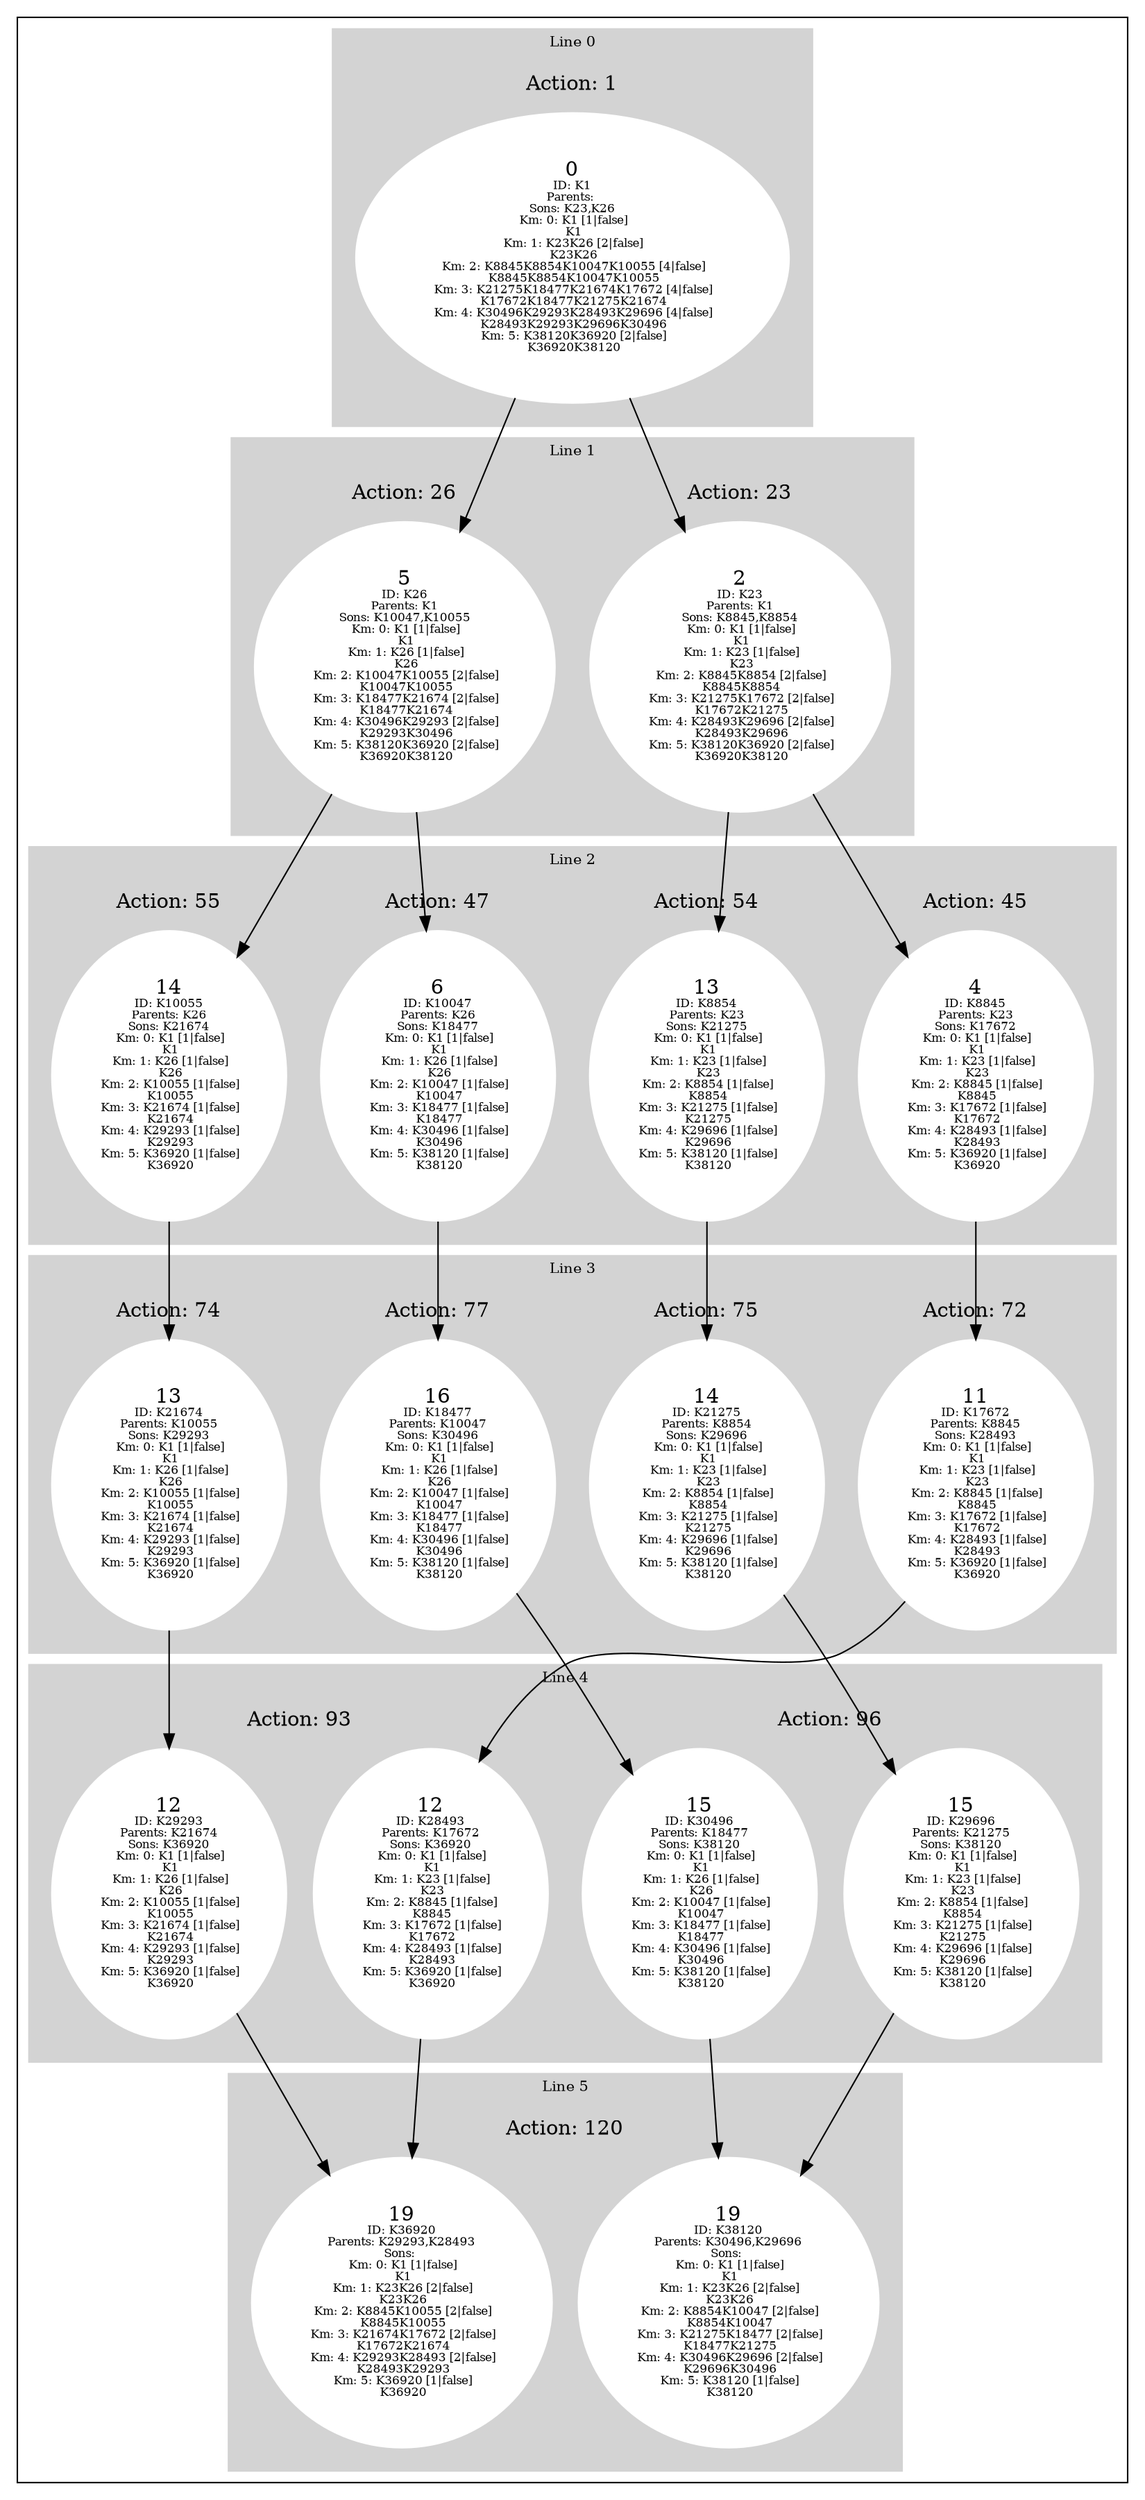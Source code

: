 digraph G {
subgraph cluster_info {
        subgraph cluster_0 {
        style=filled;
        color=lightgrey;
        node [style=filled,color=white];
        subgraph cluster_act_1 {
label = "Action: 1"step_K1 [label=<0<BR /><FONT POINT-SIZE="8">ID: K1</FONT><BR /><FONT POINT-SIZE="8">Parents: </FONT><BR /><FONT POINT-SIZE="8">Sons: K23,K26</FONT><BR /><FONT POINT-SIZE="8"> Km: 0: K1 [1|false]<BR /> K1</FONT><BR /><FONT POINT-SIZE="8"> Km: 1: K23K26 [2|false]<BR /> K23K26</FONT><BR /><FONT POINT-SIZE="8"> Km: 2: K8845K8854K10047K10055 [4|false]<BR /> K8845K8854K10047K10055</FONT><BR /><FONT POINT-SIZE="8"> Km: 3: K21275K18477K21674K17672 [4|false]<BR /> K17672K18477K21275K21674</FONT><BR /><FONT POINT-SIZE="8"> Km: 4: K30496K29293K28493K29696 [4|false]<BR /> K28493K29293K29696K30496</FONT><BR /><FONT POINT-SIZE="8"> Km: 5: K38120K36920 [2|false]<BR /> K36920K38120</FONT>>]
}

        fontsize="10"
        label = "Line 0";
        }

        subgraph cluster_4 {
        style=filled;
        color=lightgrey;
        node [style=filled,color=white];
        subgraph cluster_act_96 {
label = "Action: 96"step_K30496 [label=<15<BR /><FONT POINT-SIZE="8">ID: K30496</FONT><BR /><FONT POINT-SIZE="8">Parents: K18477</FONT><BR /><FONT POINT-SIZE="8">Sons: K38120</FONT><BR /><FONT POINT-SIZE="8"> Km: 0: K1 [1|false]<BR /> K1</FONT><BR /><FONT POINT-SIZE="8"> Km: 1: K26 [1|false]<BR /> K26</FONT><BR /><FONT POINT-SIZE="8"> Km: 2: K10047 [1|false]<BR /> K10047</FONT><BR /><FONT POINT-SIZE="8"> Km: 3: K18477 [1|false]<BR /> K18477</FONT><BR /><FONT POINT-SIZE="8"> Km: 4: K30496 [1|false]<BR /> K30496</FONT><BR /><FONT POINT-SIZE="8"> Km: 5: K38120 [1|false]<BR /> K38120</FONT>>]
step_K29696 [label=<15<BR /><FONT POINT-SIZE="8">ID: K29696</FONT><BR /><FONT POINT-SIZE="8">Parents: K21275</FONT><BR /><FONT POINT-SIZE="8">Sons: K38120</FONT><BR /><FONT POINT-SIZE="8"> Km: 0: K1 [1|false]<BR /> K1</FONT><BR /><FONT POINT-SIZE="8"> Km: 1: K23 [1|false]<BR /> K23</FONT><BR /><FONT POINT-SIZE="8"> Km: 2: K8854 [1|false]<BR /> K8854</FONT><BR /><FONT POINT-SIZE="8"> Km: 3: K21275 [1|false]<BR /> K21275</FONT><BR /><FONT POINT-SIZE="8"> Km: 4: K29696 [1|false]<BR /> K29696</FONT><BR /><FONT POINT-SIZE="8"> Km: 5: K38120 [1|false]<BR /> K38120</FONT>>]
}
subgraph cluster_act_93 {
label = "Action: 93"step_K29293 [label=<12<BR /><FONT POINT-SIZE="8">ID: K29293</FONT><BR /><FONT POINT-SIZE="8">Parents: K21674</FONT><BR /><FONT POINT-SIZE="8">Sons: K36920</FONT><BR /><FONT POINT-SIZE="8"> Km: 0: K1 [1|false]<BR /> K1</FONT><BR /><FONT POINT-SIZE="8"> Km: 1: K26 [1|false]<BR /> K26</FONT><BR /><FONT POINT-SIZE="8"> Km: 2: K10055 [1|false]<BR /> K10055</FONT><BR /><FONT POINT-SIZE="8"> Km: 3: K21674 [1|false]<BR /> K21674</FONT><BR /><FONT POINT-SIZE="8"> Km: 4: K29293 [1|false]<BR /> K29293</FONT><BR /><FONT POINT-SIZE="8"> Km: 5: K36920 [1|false]<BR /> K36920</FONT>>]
step_K28493 [label=<12<BR /><FONT POINT-SIZE="8">ID: K28493</FONT><BR /><FONT POINT-SIZE="8">Parents: K17672</FONT><BR /><FONT POINT-SIZE="8">Sons: K36920</FONT><BR /><FONT POINT-SIZE="8"> Km: 0: K1 [1|false]<BR /> K1</FONT><BR /><FONT POINT-SIZE="8"> Km: 1: K23 [1|false]<BR /> K23</FONT><BR /><FONT POINT-SIZE="8"> Km: 2: K8845 [1|false]<BR /> K8845</FONT><BR /><FONT POINT-SIZE="8"> Km: 3: K17672 [1|false]<BR /> K17672</FONT><BR /><FONT POINT-SIZE="8"> Km: 4: K28493 [1|false]<BR /> K28493</FONT><BR /><FONT POINT-SIZE="8"> Km: 5: K36920 [1|false]<BR /> K36920</FONT>>]
}
subgraph cluster_act_93 {
label = "Action: 93"step_K29293 [label=<12<BR /><FONT POINT-SIZE="8">ID: K29293</FONT><BR /><FONT POINT-SIZE="8">Parents: K21674</FONT><BR /><FONT POINT-SIZE="8">Sons: K36920</FONT><BR /><FONT POINT-SIZE="8"> Km: 0: K1 [1|false]<BR /> K1</FONT><BR /><FONT POINT-SIZE="8"> Km: 1: K26 [1|false]<BR /> K26</FONT><BR /><FONT POINT-SIZE="8"> Km: 2: K10055 [1|false]<BR /> K10055</FONT><BR /><FONT POINT-SIZE="8"> Km: 3: K21674 [1|false]<BR /> K21674</FONT><BR /><FONT POINT-SIZE="8"> Km: 4: K29293 [1|false]<BR /> K29293</FONT><BR /><FONT POINT-SIZE="8"> Km: 5: K36920 [1|false]<BR /> K36920</FONT>>]
step_K28493 [label=<12<BR /><FONT POINT-SIZE="8">ID: K28493</FONT><BR /><FONT POINT-SIZE="8">Parents: K17672</FONT><BR /><FONT POINT-SIZE="8">Sons: K36920</FONT><BR /><FONT POINT-SIZE="8"> Km: 0: K1 [1|false]<BR /> K1</FONT><BR /><FONT POINT-SIZE="8"> Km: 1: K23 [1|false]<BR /> K23</FONT><BR /><FONT POINT-SIZE="8"> Km: 2: K8845 [1|false]<BR /> K8845</FONT><BR /><FONT POINT-SIZE="8"> Km: 3: K17672 [1|false]<BR /> K17672</FONT><BR /><FONT POINT-SIZE="8"> Km: 4: K28493 [1|false]<BR /> K28493</FONT><BR /><FONT POINT-SIZE="8"> Km: 5: K36920 [1|false]<BR /> K36920</FONT>>]
}
subgraph cluster_act_96 {
label = "Action: 96"step_K30496 [label=<15<BR /><FONT POINT-SIZE="8">ID: K30496</FONT><BR /><FONT POINT-SIZE="8">Parents: K18477</FONT><BR /><FONT POINT-SIZE="8">Sons: K38120</FONT><BR /><FONT POINT-SIZE="8"> Km: 0: K1 [1|false]<BR /> K1</FONT><BR /><FONT POINT-SIZE="8"> Km: 1: K26 [1|false]<BR /> K26</FONT><BR /><FONT POINT-SIZE="8"> Km: 2: K10047 [1|false]<BR /> K10047</FONT><BR /><FONT POINT-SIZE="8"> Km: 3: K18477 [1|false]<BR /> K18477</FONT><BR /><FONT POINT-SIZE="8"> Km: 4: K30496 [1|false]<BR /> K30496</FONT><BR /><FONT POINT-SIZE="8"> Km: 5: K38120 [1|false]<BR /> K38120</FONT>>]
step_K29696 [label=<15<BR /><FONT POINT-SIZE="8">ID: K29696</FONT><BR /><FONT POINT-SIZE="8">Parents: K21275</FONT><BR /><FONT POINT-SIZE="8">Sons: K38120</FONT><BR /><FONT POINT-SIZE="8"> Km: 0: K1 [1|false]<BR /> K1</FONT><BR /><FONT POINT-SIZE="8"> Km: 1: K23 [1|false]<BR /> K23</FONT><BR /><FONT POINT-SIZE="8"> Km: 2: K8854 [1|false]<BR /> K8854</FONT><BR /><FONT POINT-SIZE="8"> Km: 3: K21275 [1|false]<BR /> K21275</FONT><BR /><FONT POINT-SIZE="8"> Km: 4: K29696 [1|false]<BR /> K29696</FONT><BR /><FONT POINT-SIZE="8"> Km: 5: K38120 [1|false]<BR /> K38120</FONT>>]
}

        fontsize="10"
        label = "Line 4";
        }

        subgraph cluster_2 {
        style=filled;
        color=lightgrey;
        node [style=filled,color=white];
        subgraph cluster_act_45 {
label = "Action: 45"step_K8845 [label=<4<BR /><FONT POINT-SIZE="8">ID: K8845</FONT><BR /><FONT POINT-SIZE="8">Parents: K23</FONT><BR /><FONT POINT-SIZE="8">Sons: K17672</FONT><BR /><FONT POINT-SIZE="8"> Km: 0: K1 [1|false]<BR /> K1</FONT><BR /><FONT POINT-SIZE="8"> Km: 1: K23 [1|false]<BR /> K23</FONT><BR /><FONT POINT-SIZE="8"> Km: 2: K8845 [1|false]<BR /> K8845</FONT><BR /><FONT POINT-SIZE="8"> Km: 3: K17672 [1|false]<BR /> K17672</FONT><BR /><FONT POINT-SIZE="8"> Km: 4: K28493 [1|false]<BR /> K28493</FONT><BR /><FONT POINT-SIZE="8"> Km: 5: K36920 [1|false]<BR /> K36920</FONT>>]
}
subgraph cluster_act_54 {
label = "Action: 54"step_K8854 [label=<13<BR /><FONT POINT-SIZE="8">ID: K8854</FONT><BR /><FONT POINT-SIZE="8">Parents: K23</FONT><BR /><FONT POINT-SIZE="8">Sons: K21275</FONT><BR /><FONT POINT-SIZE="8"> Km: 0: K1 [1|false]<BR /> K1</FONT><BR /><FONT POINT-SIZE="8"> Km: 1: K23 [1|false]<BR /> K23</FONT><BR /><FONT POINT-SIZE="8"> Km: 2: K8854 [1|false]<BR /> K8854</FONT><BR /><FONT POINT-SIZE="8"> Km: 3: K21275 [1|false]<BR /> K21275</FONT><BR /><FONT POINT-SIZE="8"> Km: 4: K29696 [1|false]<BR /> K29696</FONT><BR /><FONT POINT-SIZE="8"> Km: 5: K38120 [1|false]<BR /> K38120</FONT>>]
}
subgraph cluster_act_47 {
label = "Action: 47"step_K10047 [label=<6<BR /><FONT POINT-SIZE="8">ID: K10047</FONT><BR /><FONT POINT-SIZE="8">Parents: K26</FONT><BR /><FONT POINT-SIZE="8">Sons: K18477</FONT><BR /><FONT POINT-SIZE="8"> Km: 0: K1 [1|false]<BR /> K1</FONT><BR /><FONT POINT-SIZE="8"> Km: 1: K26 [1|false]<BR /> K26</FONT><BR /><FONT POINT-SIZE="8"> Km: 2: K10047 [1|false]<BR /> K10047</FONT><BR /><FONT POINT-SIZE="8"> Km: 3: K18477 [1|false]<BR /> K18477</FONT><BR /><FONT POINT-SIZE="8"> Km: 4: K30496 [1|false]<BR /> K30496</FONT><BR /><FONT POINT-SIZE="8"> Km: 5: K38120 [1|false]<BR /> K38120</FONT>>]
}
subgraph cluster_act_55 {
label = "Action: 55"step_K10055 [label=<14<BR /><FONT POINT-SIZE="8">ID: K10055</FONT><BR /><FONT POINT-SIZE="8">Parents: K26</FONT><BR /><FONT POINT-SIZE="8">Sons: K21674</FONT><BR /><FONT POINT-SIZE="8"> Km: 0: K1 [1|false]<BR /> K1</FONT><BR /><FONT POINT-SIZE="8"> Km: 1: K26 [1|false]<BR /> K26</FONT><BR /><FONT POINT-SIZE="8"> Km: 2: K10055 [1|false]<BR /> K10055</FONT><BR /><FONT POINT-SIZE="8"> Km: 3: K21674 [1|false]<BR /> K21674</FONT><BR /><FONT POINT-SIZE="8"> Km: 4: K29293 [1|false]<BR /> K29293</FONT><BR /><FONT POINT-SIZE="8"> Km: 5: K36920 [1|false]<BR /> K36920</FONT>>]
}

        fontsize="10"
        label = "Line 2";
        }

        subgraph cluster_3 {
        style=filled;
        color=lightgrey;
        node [style=filled,color=white];
        subgraph cluster_act_75 {
label = "Action: 75"step_K21275 [label=<14<BR /><FONT POINT-SIZE="8">ID: K21275</FONT><BR /><FONT POINT-SIZE="8">Parents: K8854</FONT><BR /><FONT POINT-SIZE="8">Sons: K29696</FONT><BR /><FONT POINT-SIZE="8"> Km: 0: K1 [1|false]<BR /> K1</FONT><BR /><FONT POINT-SIZE="8"> Km: 1: K23 [1|false]<BR /> K23</FONT><BR /><FONT POINT-SIZE="8"> Km: 2: K8854 [1|false]<BR /> K8854</FONT><BR /><FONT POINT-SIZE="8"> Km: 3: K21275 [1|false]<BR /> K21275</FONT><BR /><FONT POINT-SIZE="8"> Km: 4: K29696 [1|false]<BR /> K29696</FONT><BR /><FONT POINT-SIZE="8"> Km: 5: K38120 [1|false]<BR /> K38120</FONT>>]
}
subgraph cluster_act_77 {
label = "Action: 77"step_K18477 [label=<16<BR /><FONT POINT-SIZE="8">ID: K18477</FONT><BR /><FONT POINT-SIZE="8">Parents: K10047</FONT><BR /><FONT POINT-SIZE="8">Sons: K30496</FONT><BR /><FONT POINT-SIZE="8"> Km: 0: K1 [1|false]<BR /> K1</FONT><BR /><FONT POINT-SIZE="8"> Km: 1: K26 [1|false]<BR /> K26</FONT><BR /><FONT POINT-SIZE="8"> Km: 2: K10047 [1|false]<BR /> K10047</FONT><BR /><FONT POINT-SIZE="8"> Km: 3: K18477 [1|false]<BR /> K18477</FONT><BR /><FONT POINT-SIZE="8"> Km: 4: K30496 [1|false]<BR /> K30496</FONT><BR /><FONT POINT-SIZE="8"> Km: 5: K38120 [1|false]<BR /> K38120</FONT>>]
}
subgraph cluster_act_74 {
label = "Action: 74"step_K21674 [label=<13<BR /><FONT POINT-SIZE="8">ID: K21674</FONT><BR /><FONT POINT-SIZE="8">Parents: K10055</FONT><BR /><FONT POINT-SIZE="8">Sons: K29293</FONT><BR /><FONT POINT-SIZE="8"> Km: 0: K1 [1|false]<BR /> K1</FONT><BR /><FONT POINT-SIZE="8"> Km: 1: K26 [1|false]<BR /> K26</FONT><BR /><FONT POINT-SIZE="8"> Km: 2: K10055 [1|false]<BR /> K10055</FONT><BR /><FONT POINT-SIZE="8"> Km: 3: K21674 [1|false]<BR /> K21674</FONT><BR /><FONT POINT-SIZE="8"> Km: 4: K29293 [1|false]<BR /> K29293</FONT><BR /><FONT POINT-SIZE="8"> Km: 5: K36920 [1|false]<BR /> K36920</FONT>>]
}
subgraph cluster_act_72 {
label = "Action: 72"step_K17672 [label=<11<BR /><FONT POINT-SIZE="8">ID: K17672</FONT><BR /><FONT POINT-SIZE="8">Parents: K8845</FONT><BR /><FONT POINT-SIZE="8">Sons: K28493</FONT><BR /><FONT POINT-SIZE="8"> Km: 0: K1 [1|false]<BR /> K1</FONT><BR /><FONT POINT-SIZE="8"> Km: 1: K23 [1|false]<BR /> K23</FONT><BR /><FONT POINT-SIZE="8"> Km: 2: K8845 [1|false]<BR /> K8845</FONT><BR /><FONT POINT-SIZE="8"> Km: 3: K17672 [1|false]<BR /> K17672</FONT><BR /><FONT POINT-SIZE="8"> Km: 4: K28493 [1|false]<BR /> K28493</FONT><BR /><FONT POINT-SIZE="8"> Km: 5: K36920 [1|false]<BR /> K36920</FONT>>]
}

        fontsize="10"
        label = "Line 3";
        }

        subgraph cluster_5 {
        style=filled;
        color=lightgrey;
        node [style=filled,color=white];
        subgraph cluster_act_120 {
label = "Action: 120"step_K38120 [label=<19<BR /><FONT POINT-SIZE="8">ID: K38120</FONT><BR /><FONT POINT-SIZE="8">Parents: K30496,K29696</FONT><BR /><FONT POINT-SIZE="8">Sons: </FONT><BR /><FONT POINT-SIZE="8"> Km: 0: K1 [1|false]<BR /> K1</FONT><BR /><FONT POINT-SIZE="8"> Km: 1: K23K26 [2|false]<BR /> K23K26</FONT><BR /><FONT POINT-SIZE="8"> Km: 2: K8854K10047 [2|false]<BR /> K8854K10047</FONT><BR /><FONT POINT-SIZE="8"> Km: 3: K21275K18477 [2|false]<BR /> K18477K21275</FONT><BR /><FONT POINT-SIZE="8"> Km: 4: K30496K29696 [2|false]<BR /> K29696K30496</FONT><BR /><FONT POINT-SIZE="8"> Km: 5: K38120 [1|false]<BR /> K38120</FONT>>]
step_K36920 [label=<19<BR /><FONT POINT-SIZE="8">ID: K36920</FONT><BR /><FONT POINT-SIZE="8">Parents: K29293,K28493</FONT><BR /><FONT POINT-SIZE="8">Sons: </FONT><BR /><FONT POINT-SIZE="8"> Km: 0: K1 [1|false]<BR /> K1</FONT><BR /><FONT POINT-SIZE="8"> Km: 1: K23K26 [2|false]<BR /> K23K26</FONT><BR /><FONT POINT-SIZE="8"> Km: 2: K8845K10055 [2|false]<BR /> K8845K10055</FONT><BR /><FONT POINT-SIZE="8"> Km: 3: K21674K17672 [2|false]<BR /> K17672K21674</FONT><BR /><FONT POINT-SIZE="8"> Km: 4: K29293K28493 [2|false]<BR /> K28493K29293</FONT><BR /><FONT POINT-SIZE="8"> Km: 5: K36920 [1|false]<BR /> K36920</FONT>>]
}
subgraph cluster_act_120 {
label = "Action: 120"step_K38120 [label=<19<BR /><FONT POINT-SIZE="8">ID: K38120</FONT><BR /><FONT POINT-SIZE="8">Parents: K30496,K29696</FONT><BR /><FONT POINT-SIZE="8">Sons: </FONT><BR /><FONT POINT-SIZE="8"> Km: 0: K1 [1|false]<BR /> K1</FONT><BR /><FONT POINT-SIZE="8"> Km: 1: K23K26 [2|false]<BR /> K23K26</FONT><BR /><FONT POINT-SIZE="8"> Km: 2: K8854K10047 [2|false]<BR /> K8854K10047</FONT><BR /><FONT POINT-SIZE="8"> Km: 3: K21275K18477 [2|false]<BR /> K18477K21275</FONT><BR /><FONT POINT-SIZE="8"> Km: 4: K30496K29696 [2|false]<BR /> K29696K30496</FONT><BR /><FONT POINT-SIZE="8"> Km: 5: K38120 [1|false]<BR /> K38120</FONT>>]
step_K36920 [label=<19<BR /><FONT POINT-SIZE="8">ID: K36920</FONT><BR /><FONT POINT-SIZE="8">Parents: K29293,K28493</FONT><BR /><FONT POINT-SIZE="8">Sons: </FONT><BR /><FONT POINT-SIZE="8"> Km: 0: K1 [1|false]<BR /> K1</FONT><BR /><FONT POINT-SIZE="8"> Km: 1: K23K26 [2|false]<BR /> K23K26</FONT><BR /><FONT POINT-SIZE="8"> Km: 2: K8845K10055 [2|false]<BR /> K8845K10055</FONT><BR /><FONT POINT-SIZE="8"> Km: 3: K21674K17672 [2|false]<BR /> K17672K21674</FONT><BR /><FONT POINT-SIZE="8"> Km: 4: K29293K28493 [2|false]<BR /> K28493K29293</FONT><BR /><FONT POINT-SIZE="8"> Km: 5: K36920 [1|false]<BR /> K36920</FONT>>]
}

        fontsize="10"
        label = "Line 5";
        }

        subgraph cluster_1 {
        style=filled;
        color=lightgrey;
        node [style=filled,color=white];
        subgraph cluster_act_23 {
label = "Action: 23"step_K23 [label=<2<BR /><FONT POINT-SIZE="8">ID: K23</FONT><BR /><FONT POINT-SIZE="8">Parents: K1</FONT><BR /><FONT POINT-SIZE="8">Sons: K8845,K8854</FONT><BR /><FONT POINT-SIZE="8"> Km: 0: K1 [1|false]<BR /> K1</FONT><BR /><FONT POINT-SIZE="8"> Km: 1: K23 [1|false]<BR /> K23</FONT><BR /><FONT POINT-SIZE="8"> Km: 2: K8845K8854 [2|false]<BR /> K8845K8854</FONT><BR /><FONT POINT-SIZE="8"> Km: 3: K21275K17672 [2|false]<BR /> K17672K21275</FONT><BR /><FONT POINT-SIZE="8"> Km: 4: K28493K29696 [2|false]<BR /> K28493K29696</FONT><BR /><FONT POINT-SIZE="8"> Km: 5: K38120K36920 [2|false]<BR /> K36920K38120</FONT>>]
}
subgraph cluster_act_26 {
label = "Action: 26"step_K26 [label=<5<BR /><FONT POINT-SIZE="8">ID: K26</FONT><BR /><FONT POINT-SIZE="8">Parents: K1</FONT><BR /><FONT POINT-SIZE="8">Sons: K10047,K10055</FONT><BR /><FONT POINT-SIZE="8"> Km: 0: K1 [1|false]<BR /> K1</FONT><BR /><FONT POINT-SIZE="8"> Km: 1: K26 [1|false]<BR /> K26</FONT><BR /><FONT POINT-SIZE="8"> Km: 2: K10047K10055 [2|false]<BR /> K10047K10055</FONT><BR /><FONT POINT-SIZE="8"> Km: 3: K18477K21674 [2|false]<BR /> K18477K21674</FONT><BR /><FONT POINT-SIZE="8"> Km: 4: K30496K29293 [2|false]<BR /> K29293K30496</FONT><BR /><FONT POINT-SIZE="8"> Km: 5: K38120K36920 [2|false]<BR /> K36920K38120</FONT>>]
}

        fontsize="10"
        label = "Line 1";
        }
step_K26 -> step_K10047; 
step_K1 -> step_K23; 
step_K8854 -> step_K21275; 
step_K29696 -> step_K38120; 
step_K29293 -> step_K36920; 
step_K26 -> step_K10055; 
step_K1 -> step_K26; 
step_K30496 -> step_K38120; 
step_K23 -> step_K8845; 
step_K21275 -> step_K29696; 
step_K28493 -> step_K36920; 
step_K21674 -> step_K29293; 
step_K18477 -> step_K30496; 
step_K8845 -> step_K17672; 
step_K23 -> step_K8854; 
step_K10047 -> step_K18477; 
step_K17672 -> step_K28493; 
step_K10055 -> step_K21674; 
}}